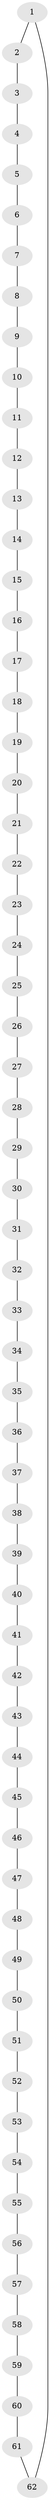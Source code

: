 // original degree distribution, {2: 1.0}
// Generated by graph-tools (version 1.1) at 2025/37/03/04/25 23:37:56]
// undirected, 62 vertices, 62 edges
graph export_dot {
  node [color=gray90,style=filled];
  1;
  2;
  3;
  4;
  5;
  6;
  7;
  8;
  9;
  10;
  11;
  12;
  13;
  14;
  15;
  16;
  17;
  18;
  19;
  20;
  21;
  22;
  23;
  24;
  25;
  26;
  27;
  28;
  29;
  30;
  31;
  32;
  33;
  34;
  35;
  36;
  37;
  38;
  39;
  40;
  41;
  42;
  43;
  44;
  45;
  46;
  47;
  48;
  49;
  50;
  51;
  52;
  53;
  54;
  55;
  56;
  57;
  58;
  59;
  60;
  61;
  62;
  1 -- 2 [weight=1.0];
  1 -- 62 [weight=1.0];
  2 -- 3 [weight=1.0];
  3 -- 4 [weight=1.0];
  4 -- 5 [weight=1.0];
  5 -- 6 [weight=1.0];
  6 -- 7 [weight=1.0];
  7 -- 8 [weight=1.0];
  8 -- 9 [weight=1.0];
  9 -- 10 [weight=1.0];
  10 -- 11 [weight=1.0];
  11 -- 12 [weight=1.0];
  12 -- 13 [weight=1.0];
  13 -- 14 [weight=1.0];
  14 -- 15 [weight=1.0];
  15 -- 16 [weight=1.0];
  16 -- 17 [weight=1.0];
  17 -- 18 [weight=1.0];
  18 -- 19 [weight=1.0];
  19 -- 20 [weight=1.0];
  20 -- 21 [weight=1.0];
  21 -- 22 [weight=1.0];
  22 -- 23 [weight=1.0];
  23 -- 24 [weight=1.0];
  24 -- 25 [weight=1.0];
  25 -- 26 [weight=1.0];
  26 -- 27 [weight=1.0];
  27 -- 28 [weight=1.0];
  28 -- 29 [weight=1.0];
  29 -- 30 [weight=1.0];
  30 -- 31 [weight=1.0];
  31 -- 32 [weight=1.0];
  32 -- 33 [weight=1.0];
  33 -- 34 [weight=1.0];
  34 -- 35 [weight=1.0];
  35 -- 36 [weight=1.0];
  36 -- 37 [weight=1.0];
  37 -- 38 [weight=1.0];
  38 -- 39 [weight=1.0];
  39 -- 40 [weight=1.0];
  40 -- 41 [weight=1.0];
  41 -- 42 [weight=1.0];
  42 -- 43 [weight=1.0];
  43 -- 44 [weight=1.0];
  44 -- 45 [weight=1.0];
  45 -- 46 [weight=1.0];
  46 -- 47 [weight=1.0];
  47 -- 48 [weight=1.0];
  48 -- 49 [weight=1.0];
  49 -- 50 [weight=1.0];
  50 -- 51 [weight=1.0];
  51 -- 52 [weight=1.0];
  52 -- 53 [weight=1.0];
  53 -- 54 [weight=1.0];
  54 -- 55 [weight=1.0];
  55 -- 56 [weight=1.0];
  56 -- 57 [weight=1.0];
  57 -- 58 [weight=1.0];
  58 -- 59 [weight=1.0];
  59 -- 60 [weight=1.0];
  60 -- 61 [weight=1.0];
  61 -- 62 [weight=1.0];
}
